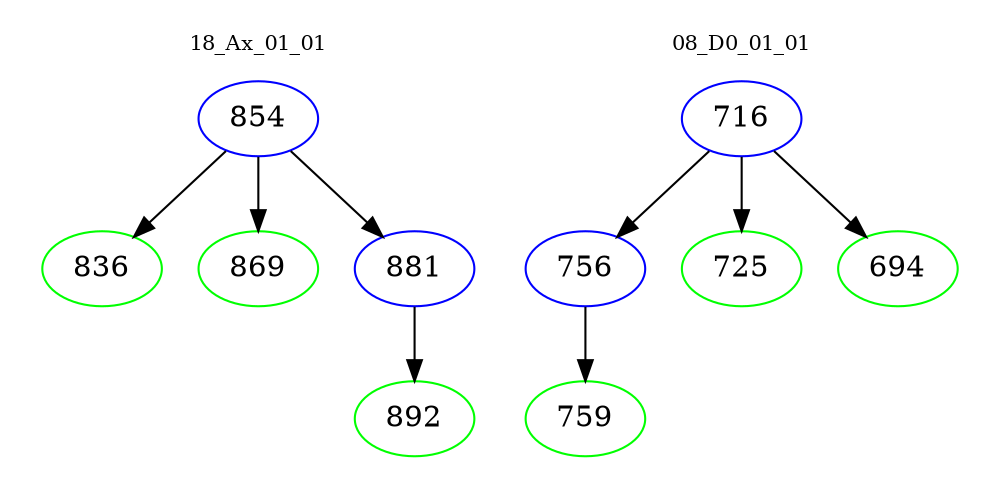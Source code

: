 digraph{
subgraph cluster_0 {
color = white
label = "18_Ax_01_01";
fontsize=10;
T0_854 [label="854", color="blue"]
T0_854 -> T0_836 [color="black"]
T0_836 [label="836", color="green"]
T0_854 -> T0_869 [color="black"]
T0_869 [label="869", color="green"]
T0_854 -> T0_881 [color="black"]
T0_881 [label="881", color="blue"]
T0_881 -> T0_892 [color="black"]
T0_892 [label="892", color="green"]
}
subgraph cluster_1 {
color = white
label = "08_D0_01_01";
fontsize=10;
T1_716 [label="716", color="blue"]
T1_716 -> T1_756 [color="black"]
T1_756 [label="756", color="blue"]
T1_756 -> T1_759 [color="black"]
T1_759 [label="759", color="green"]
T1_716 -> T1_725 [color="black"]
T1_725 [label="725", color="green"]
T1_716 -> T1_694 [color="black"]
T1_694 [label="694", color="green"]
}
}
